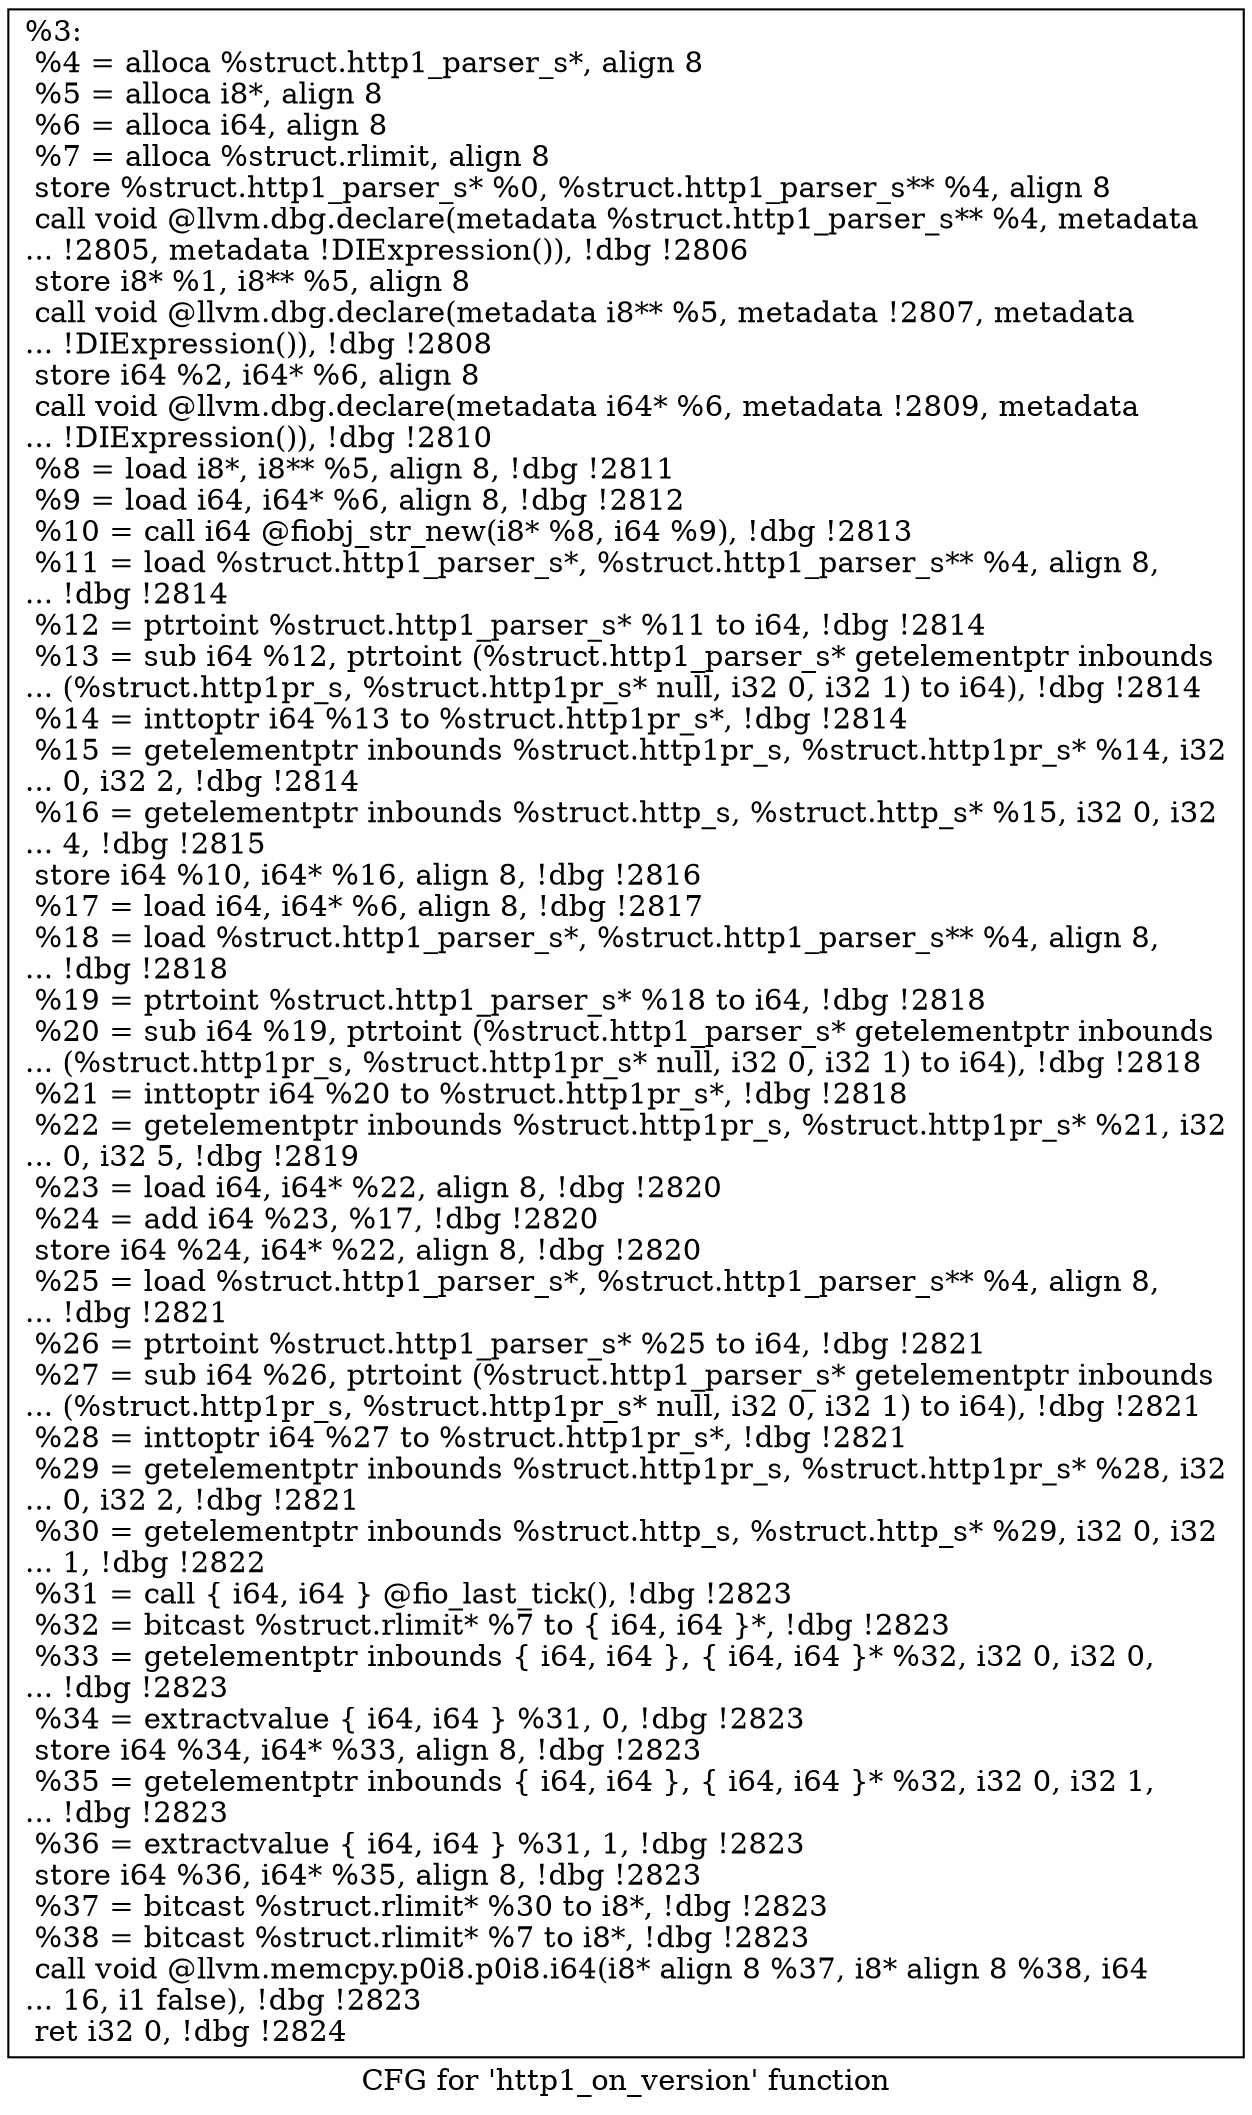 digraph "CFG for 'http1_on_version' function" {
	label="CFG for 'http1_on_version' function";

	Node0x556852273ee0 [shape=record,label="{%3:\l  %4 = alloca %struct.http1_parser_s*, align 8\l  %5 = alloca i8*, align 8\l  %6 = alloca i64, align 8\l  %7 = alloca %struct.rlimit, align 8\l  store %struct.http1_parser_s* %0, %struct.http1_parser_s** %4, align 8\l  call void @llvm.dbg.declare(metadata %struct.http1_parser_s** %4, metadata\l... !2805, metadata !DIExpression()), !dbg !2806\l  store i8* %1, i8** %5, align 8\l  call void @llvm.dbg.declare(metadata i8** %5, metadata !2807, metadata\l... !DIExpression()), !dbg !2808\l  store i64 %2, i64* %6, align 8\l  call void @llvm.dbg.declare(metadata i64* %6, metadata !2809, metadata\l... !DIExpression()), !dbg !2810\l  %8 = load i8*, i8** %5, align 8, !dbg !2811\l  %9 = load i64, i64* %6, align 8, !dbg !2812\l  %10 = call i64 @fiobj_str_new(i8* %8, i64 %9), !dbg !2813\l  %11 = load %struct.http1_parser_s*, %struct.http1_parser_s** %4, align 8,\l... !dbg !2814\l  %12 = ptrtoint %struct.http1_parser_s* %11 to i64, !dbg !2814\l  %13 = sub i64 %12, ptrtoint (%struct.http1_parser_s* getelementptr inbounds\l... (%struct.http1pr_s, %struct.http1pr_s* null, i32 0, i32 1) to i64), !dbg !2814\l  %14 = inttoptr i64 %13 to %struct.http1pr_s*, !dbg !2814\l  %15 = getelementptr inbounds %struct.http1pr_s, %struct.http1pr_s* %14, i32\l... 0, i32 2, !dbg !2814\l  %16 = getelementptr inbounds %struct.http_s, %struct.http_s* %15, i32 0, i32\l... 4, !dbg !2815\l  store i64 %10, i64* %16, align 8, !dbg !2816\l  %17 = load i64, i64* %6, align 8, !dbg !2817\l  %18 = load %struct.http1_parser_s*, %struct.http1_parser_s** %4, align 8,\l... !dbg !2818\l  %19 = ptrtoint %struct.http1_parser_s* %18 to i64, !dbg !2818\l  %20 = sub i64 %19, ptrtoint (%struct.http1_parser_s* getelementptr inbounds\l... (%struct.http1pr_s, %struct.http1pr_s* null, i32 0, i32 1) to i64), !dbg !2818\l  %21 = inttoptr i64 %20 to %struct.http1pr_s*, !dbg !2818\l  %22 = getelementptr inbounds %struct.http1pr_s, %struct.http1pr_s* %21, i32\l... 0, i32 5, !dbg !2819\l  %23 = load i64, i64* %22, align 8, !dbg !2820\l  %24 = add i64 %23, %17, !dbg !2820\l  store i64 %24, i64* %22, align 8, !dbg !2820\l  %25 = load %struct.http1_parser_s*, %struct.http1_parser_s** %4, align 8,\l... !dbg !2821\l  %26 = ptrtoint %struct.http1_parser_s* %25 to i64, !dbg !2821\l  %27 = sub i64 %26, ptrtoint (%struct.http1_parser_s* getelementptr inbounds\l... (%struct.http1pr_s, %struct.http1pr_s* null, i32 0, i32 1) to i64), !dbg !2821\l  %28 = inttoptr i64 %27 to %struct.http1pr_s*, !dbg !2821\l  %29 = getelementptr inbounds %struct.http1pr_s, %struct.http1pr_s* %28, i32\l... 0, i32 2, !dbg !2821\l  %30 = getelementptr inbounds %struct.http_s, %struct.http_s* %29, i32 0, i32\l... 1, !dbg !2822\l  %31 = call \{ i64, i64 \} @fio_last_tick(), !dbg !2823\l  %32 = bitcast %struct.rlimit* %7 to \{ i64, i64 \}*, !dbg !2823\l  %33 = getelementptr inbounds \{ i64, i64 \}, \{ i64, i64 \}* %32, i32 0, i32 0,\l... !dbg !2823\l  %34 = extractvalue \{ i64, i64 \} %31, 0, !dbg !2823\l  store i64 %34, i64* %33, align 8, !dbg !2823\l  %35 = getelementptr inbounds \{ i64, i64 \}, \{ i64, i64 \}* %32, i32 0, i32 1,\l... !dbg !2823\l  %36 = extractvalue \{ i64, i64 \} %31, 1, !dbg !2823\l  store i64 %36, i64* %35, align 8, !dbg !2823\l  %37 = bitcast %struct.rlimit* %30 to i8*, !dbg !2823\l  %38 = bitcast %struct.rlimit* %7 to i8*, !dbg !2823\l  call void @llvm.memcpy.p0i8.p0i8.i64(i8* align 8 %37, i8* align 8 %38, i64\l... 16, i1 false), !dbg !2823\l  ret i32 0, !dbg !2824\l}"];
}
